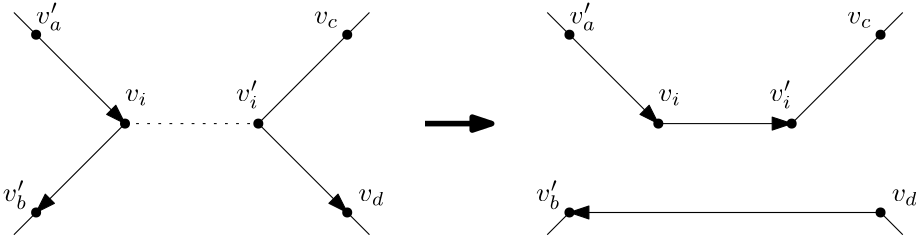 <?xml version="1.0"?>
<!DOCTYPE ipe SYSTEM "ipe.dtd">
<ipe version="70218" creator="Ipe 7.2.24">
<info created="D:20240513111043" modified="D:20240513112826"/>
<ipestyle name="basic">
<symbol name="arrow/arc(spx)">
<path stroke="sym-stroke" fill="sym-stroke" pen="sym-pen">
0 0 m
-1 0.333 l
-1 -0.333 l
h
</path>
</symbol>
<symbol name="arrow/farc(spx)">
<path stroke="sym-stroke" fill="white" pen="sym-pen">
0 0 m
-1 0.333 l
-1 -0.333 l
h
</path>
</symbol>
<symbol name="arrow/ptarc(spx)">
<path stroke="sym-stroke" fill="sym-stroke" pen="sym-pen">
0 0 m
-1 0.333 l
-0.8 0 l
-1 -0.333 l
h
</path>
</symbol>
<symbol name="arrow/fptarc(spx)">
<path stroke="sym-stroke" fill="white" pen="sym-pen">
0 0 m
-1 0.333 l
-0.8 0 l
-1 -0.333 l
h
</path>
</symbol>
<symbol name="mark/circle(sx)" transformations="translations">
<path fill="sym-stroke">
0.6 0 0 0.6 0 0 e
0.4 0 0 0.4 0 0 e
</path>
</symbol>
<symbol name="mark/disk(sx)" transformations="translations">
<path fill="sym-stroke">
0.6 0 0 0.6 0 0 e
</path>
</symbol>
<symbol name="mark/fdisk(sfx)" transformations="translations">
<group>
<path fill="sym-fill">
0.5 0 0 0.5 0 0 e
</path>
<path fill="sym-stroke" fillrule="eofill">
0.6 0 0 0.6 0 0 e
0.4 0 0 0.4 0 0 e
</path>
</group>
</symbol>
<symbol name="mark/box(sx)" transformations="translations">
<path fill="sym-stroke" fillrule="eofill">
-0.6 -0.6 m
0.6 -0.6 l
0.6 0.6 l
-0.6 0.6 l
h
-0.4 -0.4 m
0.4 -0.4 l
0.4 0.4 l
-0.4 0.4 l
h
</path>
</symbol>
<symbol name="mark/square(sx)" transformations="translations">
<path fill="sym-stroke">
-0.6 -0.6 m
0.6 -0.6 l
0.6 0.6 l
-0.6 0.6 l
h
</path>
</symbol>
<symbol name="mark/fsquare(sfx)" transformations="translations">
<group>
<path fill="sym-fill">
-0.5 -0.5 m
0.5 -0.5 l
0.5 0.5 l
-0.5 0.5 l
h
</path>
<path fill="sym-stroke" fillrule="eofill">
-0.6 -0.6 m
0.6 -0.6 l
0.6 0.6 l
-0.6 0.6 l
h
-0.4 -0.4 m
0.4 -0.4 l
0.4 0.4 l
-0.4 0.4 l
h
</path>
</group>
</symbol>
<symbol name="mark/cross(sx)" transformations="translations">
<group>
<path fill="sym-stroke">
-0.43 -0.57 m
0.57 0.43 l
0.43 0.57 l
-0.57 -0.43 l
h
</path>
<path fill="sym-stroke">
-0.43 0.57 m
0.57 -0.43 l
0.43 -0.57 l
-0.57 0.43 l
h
</path>
</group>
</symbol>
<symbol name="arrow/fnormal(spx)">
<path stroke="sym-stroke" fill="white" pen="sym-pen">
0 0 m
-1 0.333 l
-1 -0.333 l
h
</path>
</symbol>
<symbol name="arrow/pointed(spx)">
<path stroke="sym-stroke" fill="sym-stroke" pen="sym-pen">
0 0 m
-1 0.333 l
-0.8 0 l
-1 -0.333 l
h
</path>
</symbol>
<symbol name="arrow/fpointed(spx)">
<path stroke="sym-stroke" fill="white" pen="sym-pen">
0 0 m
-1 0.333 l
-0.8 0 l
-1 -0.333 l
h
</path>
</symbol>
<symbol name="arrow/linear(spx)">
<path stroke="sym-stroke" pen="sym-pen">
-1 0.333 m
0 0 l
-1 -0.333 l
</path>
</symbol>
<symbol name="arrow/fdouble(spx)">
<path stroke="sym-stroke" fill="white" pen="sym-pen">
0 0 m
-1 0.333 l
-1 -0.333 l
h
-1 0 m
-2 0.333 l
-2 -0.333 l
h
</path>
</symbol>
<symbol name="arrow/double(spx)">
<path stroke="sym-stroke" fill="sym-stroke" pen="sym-pen">
0 0 m
-1 0.333 l
-1 -0.333 l
h
-1 0 m
-2 0.333 l
-2 -0.333 l
h
</path>
</symbol>
<symbol name="arrow/mid-normal(spx)">
<path stroke="sym-stroke" fill="sym-stroke" pen="sym-pen">
0.5 0 m
-0.5 0.333 l
-0.5 -0.333 l
h
</path>
</symbol>
<symbol name="arrow/mid-fnormal(spx)">
<path stroke="sym-stroke" fill="white" pen="sym-pen">
0.5 0 m
-0.5 0.333 l
-0.5 -0.333 l
h
</path>
</symbol>
<symbol name="arrow/mid-pointed(spx)">
<path stroke="sym-stroke" fill="sym-stroke" pen="sym-pen">
0.5 0 m
-0.5 0.333 l
-0.3 0 l
-0.5 -0.333 l
h
</path>
</symbol>
<symbol name="arrow/mid-fpointed(spx)">
<path stroke="sym-stroke" fill="white" pen="sym-pen">
0.5 0 m
-0.5 0.333 l
-0.3 0 l
-0.5 -0.333 l
h
</path>
</symbol>
<symbol name="arrow/mid-double(spx)">
<path stroke="sym-stroke" fill="sym-stroke" pen="sym-pen">
1 0 m
0 0.333 l
0 -0.333 l
h
0 0 m
-1 0.333 l
-1 -0.333 l
h
</path>
</symbol>
<symbol name="arrow/mid-fdouble(spx)">
<path stroke="sym-stroke" fill="white" pen="sym-pen">
1 0 m
0 0.333 l
0 -0.333 l
h
0 0 m
-1 0.333 l
-1 -0.333 l
h
</path>
</symbol>
<anglesize name="22.5 deg" value="22.5"/>
<anglesize name="30 deg" value="30"/>
<anglesize name="45 deg" value="45"/>
<anglesize name="60 deg" value="60"/>
<anglesize name="90 deg" value="90"/>
<arrowsize name="large" value="10"/>
<arrowsize name="small" value="5"/>
<arrowsize name="tiny" value="3"/>
<color name="blue" value="0 0 1"/>
<color name="brown" value="0.647 0.165 0.165"/>
<color name="darkblue" value="0 0 0.545"/>
<color name="darkcyan" value="0 0.545 0.545"/>
<color name="darkgray" value="0.663"/>
<color name="darkgreen" value="0 0.392 0"/>
<color name="darkmagenta" value="0.545 0 0.545"/>
<color name="darkorange" value="1 0.549 0"/>
<color name="darkred" value="0.545 0 0"/>
<color name="gold" value="1 0.843 0"/>
<color name="gray" value="0.745"/>
<color name="green" value="0 1 0"/>
<color name="lightblue" value="0.678 0.847 0.902"/>
<color name="lightcyan" value="0.878 1 1"/>
<color name="lightgray" value="0.827"/>
<color name="lightgreen" value="0.565 0.933 0.565"/>
<color name="lightyellow" value="1 1 0.878"/>
<color name="navy" value="0 0 0.502"/>
<color name="orange" value="1 0.647 0"/>
<color name="pink" value="1 0.753 0.796"/>
<color name="purple" value="0.627 0.125 0.941"/>
<color name="red" value="1 0 0"/>
<color name="seagreen" value="0.18 0.545 0.341"/>
<color name="turquoise" value="0.251 0.878 0.816"/>
<color name="violet" value="0.933 0.51 0.933"/>
<color name="yellow" value="1 1 0"/>
<dashstyle name="dash dot dotted" value="[4 2 1 2 1 2] 0"/>
<dashstyle name="dash dotted" value="[4 2 1 2] 0"/>
<dashstyle name="dashed" value="[4] 0"/>
<dashstyle name="dotted" value="[1 3] 0"/>
<gridsize name="10 pts (~3.5 mm)" value="10"/>
<gridsize name="14 pts (~5 mm)" value="14"/>
<gridsize name="16 pts (~6 mm)" value="16"/>
<gridsize name="20 pts (~7 mm)" value="20"/>
<gridsize name="28 pts (~10 mm)" value="28"/>
<gridsize name="32 pts (~12 mm)" value="32"/>
<gridsize name="4 pts" value="4"/>
<gridsize name="56 pts (~20 mm)" value="56"/>
<gridsize name="8 pts (~3 mm)" value="8"/>
<opacity name="10%" value="0.1"/>
<opacity name="30%" value="0.3"/>
<opacity name="50%" value="0.5"/>
<opacity name="75%" value="0.75"/>
<pen name="fat" value="1.2"/>
<pen name="heavier" value="0.8"/>
<pen name="ultrafat" value="2"/>
<symbolsize name="large" value="5"/>
<symbolsize name="small" value="2"/>
<symbolsize name="tiny" value="1.1"/>
<textsize name="Huge" value="\Huge"/>
<textsize name="LARGE" value="\LARGE"/>
<textsize name="Large" value="\Large"/>
<textsize name="footnote" value="\footnotesize"/>
<textsize name="huge" value="\huge"/>
<textsize name="large" value="\large"/>
<textsize name="small" value="\small"/>
<textsize name="tiny" value="\tiny"/>
<textstyle name="center" begin="\begin{center}" end="\end{center}"/>
<textstyle name="item" begin="\begin{itemize}\item{}" end="\end{itemize}"/>
<textstyle name="itemize" begin="\begin{itemize}" end="\end{itemize}"/>
<tiling name="falling" angle="-60" step="4" width="1"/>
<tiling name="rising" angle="30" step="4" width="1"/>
</ipestyle>
<page>
<layer name="alpha"/>
<view layers="alpha" active="alpha"/>
<use layer="alpha" name="mark/disk(sx)" pos="96 704" size="normal" stroke="black"/>
<use name="mark/disk(sx)" pos="144 704" size="normal" stroke="black"/>
<text matrix="1 0 0 1 -16 40" transformations="translations" pos="112 672" stroke="black" type="label" width="8.146" height="4.294" depth="1.49" valign="baseline" style="math">v_i</text>
<text matrix="1 0 0 1 24 40" transformations="translations" pos="112 672" stroke="black" type="label" width="8.146" height="7.493" depth="2.59" valign="baseline" style="math">v_i&apos;</text>
<use matrix="1 0 0 1 -32 32" name="mark/disk(sx)" pos="96 704" size="normal" stroke="black"/>
<use matrix="1 0 0 1 -32 -32" name="mark/disk(sx)" pos="96 704" size="normal" stroke="black"/>
<use matrix="1 0 0 1 80 32" name="mark/disk(sx)" pos="96 704" size="normal" stroke="black"/>
<use matrix="1 0 0 1 80 -32" name="mark/disk(sx)" pos="96 704" size="normal" stroke="black"/>
<path stroke="black">
144 704 m
176 736 l
</path>
<path stroke="black" arrow="normal/normal">
64 736 m
96 704 l
</path>
<path stroke="black" arrow="normal/normal">
96 704 m
64 672 l
</path>
<text matrix="1 0 0 1 -56 76" transformations="translations" pos="120 664" stroke="black" type="label" width="9.649" height="7.493" depth="2.46" valign="baseline" style="math">v_a&apos;</text>
<text matrix="1 0 0 1 -68 12" transformations="translations" pos="120 664" stroke="black" type="label" width="8.831" height="7.491" depth="2.82" valign="baseline" style="math">v_b&apos;</text>
<text matrix="1 0 0 1 44 76" transformations="translations" pos="120 664" stroke="black" type="label" width="8.888" height="4.294" depth="1.49" valign="baseline" style="math">v_c</text>
<text matrix="1 0 0 1 60 12" transformations="translations" pos="120 664" stroke="black" type="label" width="9.475" height="4.294" depth="1.49" valign="baseline" style="math">v_d</text>
<path stroke="black" arrow="normal/normal">
144 704 m
176 672 l
</path>
<use matrix="1 0 0 1 192 0" name="mark/disk(sx)" pos="96 704" size="normal" stroke="black"/>
<use matrix="1 0 0 1 192 0" name="mark/disk(sx)" pos="144 704" size="normal" stroke="black"/>
<text matrix="1 0 0 1 176 40" transformations="translations" pos="112 672" stroke="black" type="label" width="8.146" height="4.294" depth="1.49" valign="baseline" style="math">v_i</text>
<text matrix="1 0 0 1 216 40" transformations="translations" pos="112 672" stroke="black" type="label" width="8.146" height="7.493" depth="2.59" valign="baseline" style="math">v_i&apos;</text>
<use matrix="1 0 0 1 160 32" name="mark/disk(sx)" pos="96 704" size="normal" stroke="black"/>
<use matrix="1 0 0 1 160 -32" name="mark/disk(sx)" pos="96 704" size="normal" stroke="black"/>
<use matrix="1 0 0 1 272 32" name="mark/disk(sx)" pos="96 704" size="normal" stroke="black"/>
<use matrix="1 0 0 1 272 -32" name="mark/disk(sx)" pos="96 704" size="normal" stroke="black"/>
<path matrix="1 0 0 1 192 0" stroke="black">
144 704 m
176 736 l
</path>
<path matrix="1 0 0 1 192 0" stroke="black" arrow="normal/normal">
64 736 m
96 704 l
</path>
<path matrix="1 0 0 1 -64 0" stroke="black" arrow="normal/normal">
432 672 m
320 672 l
</path>
<text matrix="1 0 0 1 136 76" transformations="translations" pos="120 664" stroke="black" type="label" width="9.649" height="7.493" depth="2.46" valign="baseline" style="math">v_a&apos;</text>
<text matrix="1 0 0 1 124 12" transformations="translations" pos="120 664" stroke="black" type="label" width="8.831" height="7.491" depth="2.82" valign="baseline" style="math">v_b&apos;</text>
<text matrix="1 0 0 1 236 76" transformations="translations" pos="120 664" stroke="black" type="label" width="8.888" height="4.294" depth="1.49" valign="baseline" style="math">v_c</text>
<text matrix="1 0 0 1 252 12" transformations="translations" pos="120 664" stroke="black" type="label" width="9.475" height="4.294" depth="1.49" valign="baseline" style="math">v_d</text>
<path matrix="1 0 0 1 -64 0" stroke="black" arrow="normal/normal">
352 704 m
400 704 l
</path>
<path stroke="black" dash="dotted">
96 704 m
144 704 l
</path>
<path stroke="black">
64 736 m
56 744 l
</path>
<path stroke="black">
64 672 m
56 664 l
</path>
<path stroke="black">
176 672 m
184 664 l
</path>
<path stroke="black">
176 736 m
184 744 l
</path>
<path matrix="1 0 0 1 192 0" stroke="black">
64 736 m
56 744 l
</path>
<path matrix="1 0 0 1 192 0" stroke="black">
64 672 m
56 664 l
</path>
<path matrix="1 0 0 1 192 0" stroke="black">
176 672 m
184 664 l
</path>
<path matrix="1 0 0 1 192 0" stroke="black">
176 736 m
184 744 l
</path>
<path matrix="1 0 0 1 -36 0" stroke="black" pen="ultrafat" arrow="normal/normal">
240 704 m
264 704 l
</path>
</page>
</ipe>
